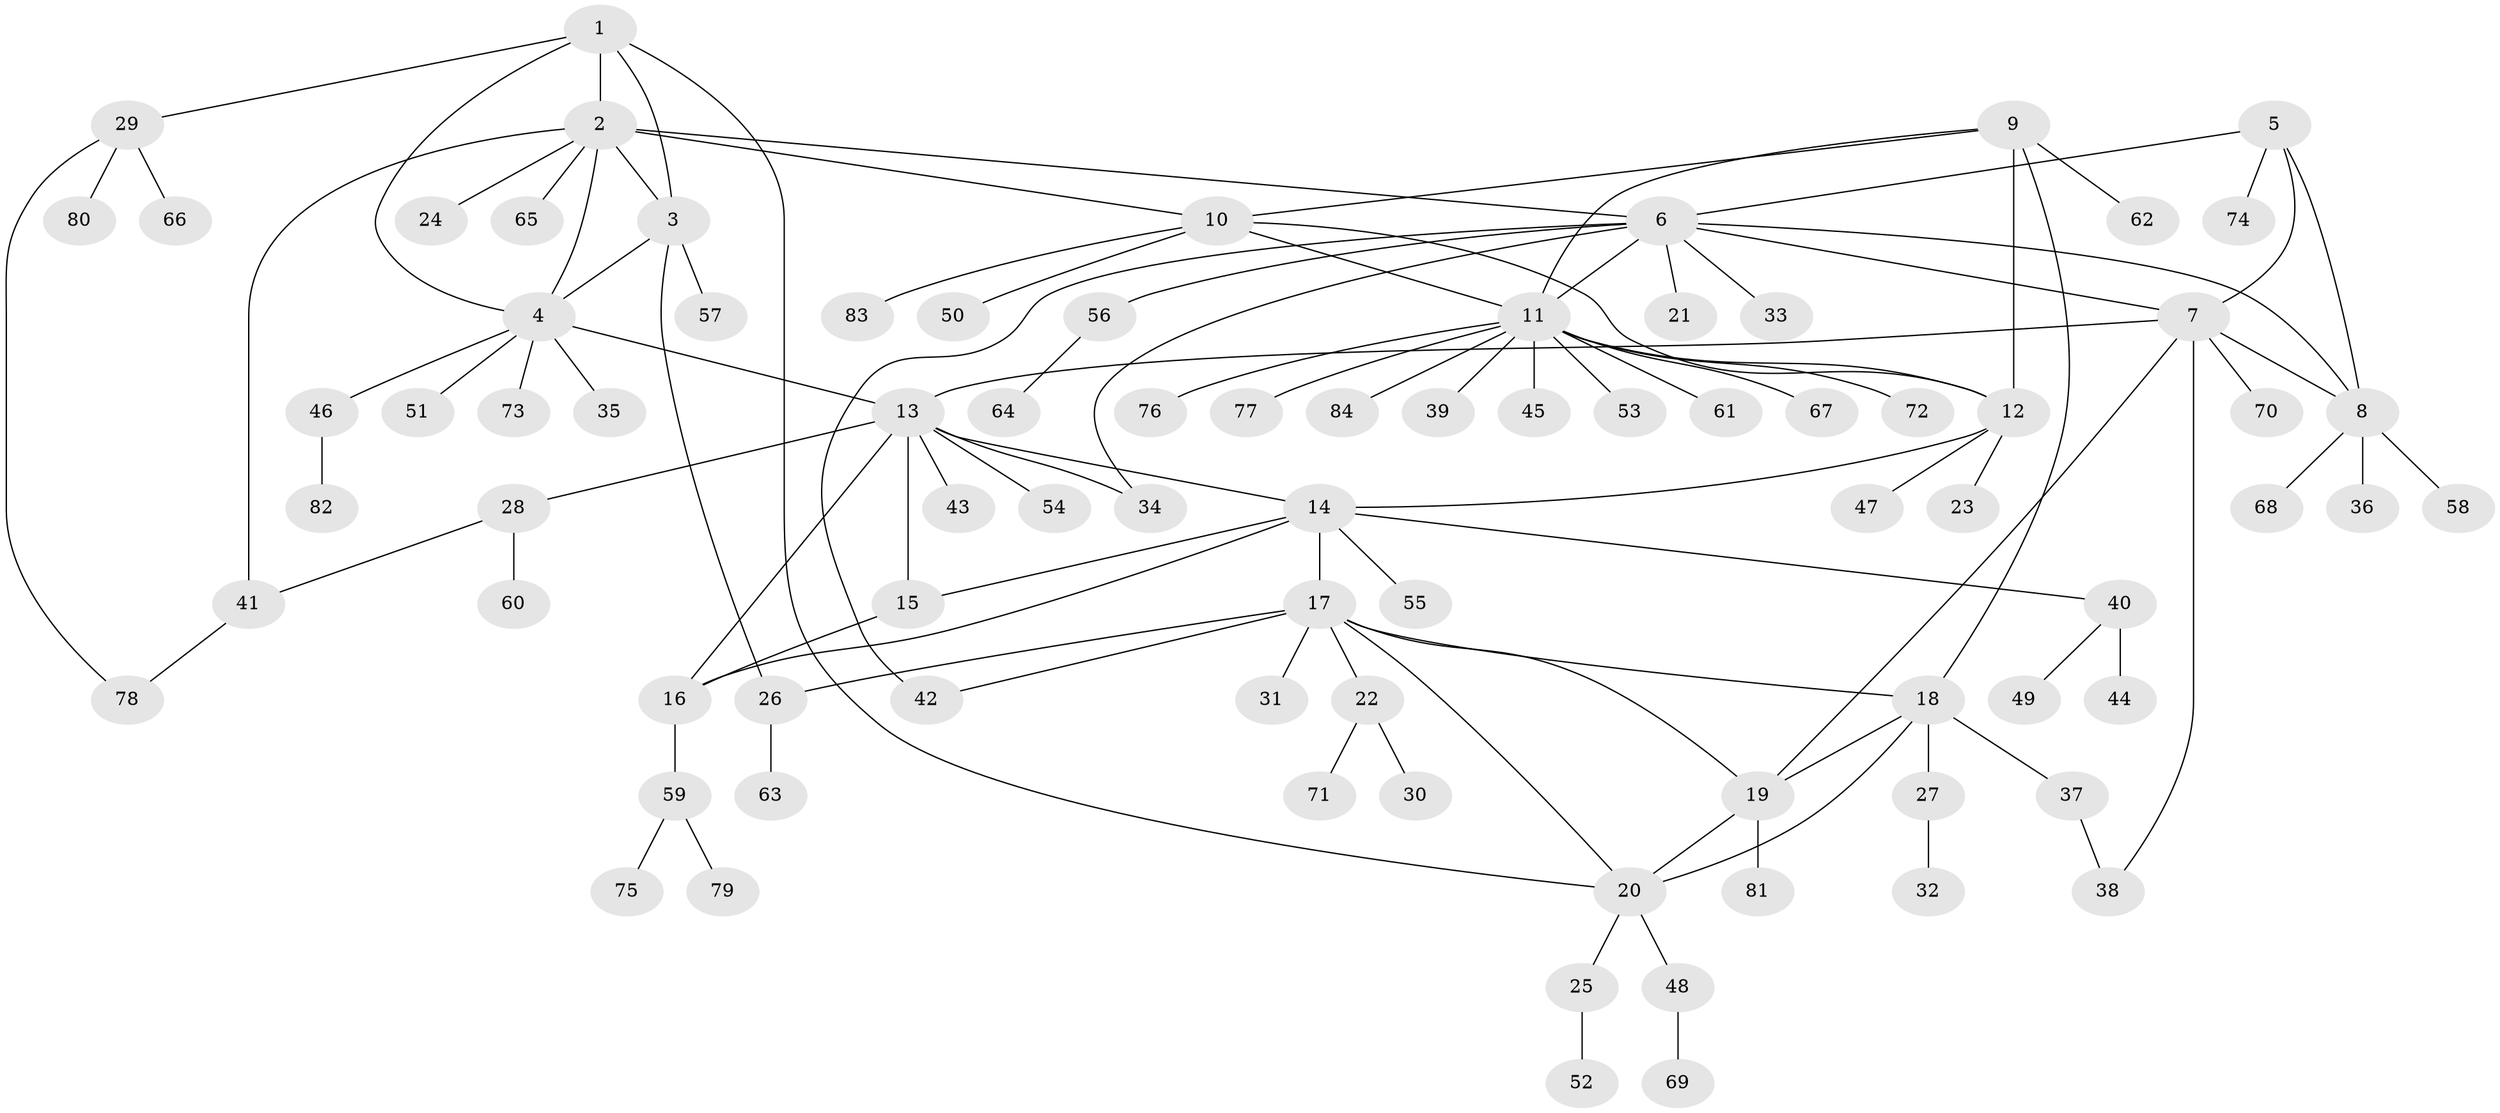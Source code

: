 // coarse degree distribution, {2: 0.16, 1: 0.72, 8: 0.04, 13: 0.04, 3: 0.04}
// Generated by graph-tools (version 1.1) at 2025/58/03/04/25 21:58:15]
// undirected, 84 vertices, 110 edges
graph export_dot {
graph [start="1"]
  node [color=gray90,style=filled];
  1;
  2;
  3;
  4;
  5;
  6;
  7;
  8;
  9;
  10;
  11;
  12;
  13;
  14;
  15;
  16;
  17;
  18;
  19;
  20;
  21;
  22;
  23;
  24;
  25;
  26;
  27;
  28;
  29;
  30;
  31;
  32;
  33;
  34;
  35;
  36;
  37;
  38;
  39;
  40;
  41;
  42;
  43;
  44;
  45;
  46;
  47;
  48;
  49;
  50;
  51;
  52;
  53;
  54;
  55;
  56;
  57;
  58;
  59;
  60;
  61;
  62;
  63;
  64;
  65;
  66;
  67;
  68;
  69;
  70;
  71;
  72;
  73;
  74;
  75;
  76;
  77;
  78;
  79;
  80;
  81;
  82;
  83;
  84;
  1 -- 2;
  1 -- 3;
  1 -- 4;
  1 -- 20;
  1 -- 29;
  2 -- 3;
  2 -- 4;
  2 -- 6;
  2 -- 10;
  2 -- 24;
  2 -- 41;
  2 -- 65;
  3 -- 4;
  3 -- 26;
  3 -- 57;
  4 -- 13;
  4 -- 35;
  4 -- 46;
  4 -- 51;
  4 -- 73;
  5 -- 6;
  5 -- 7;
  5 -- 8;
  5 -- 74;
  6 -- 7;
  6 -- 8;
  6 -- 11;
  6 -- 21;
  6 -- 33;
  6 -- 34;
  6 -- 42;
  6 -- 56;
  7 -- 8;
  7 -- 13;
  7 -- 19;
  7 -- 38;
  7 -- 70;
  8 -- 36;
  8 -- 58;
  8 -- 68;
  9 -- 10;
  9 -- 11;
  9 -- 12;
  9 -- 18;
  9 -- 62;
  10 -- 11;
  10 -- 12;
  10 -- 50;
  10 -- 83;
  11 -- 12;
  11 -- 39;
  11 -- 45;
  11 -- 53;
  11 -- 61;
  11 -- 67;
  11 -- 72;
  11 -- 76;
  11 -- 77;
  11 -- 84;
  12 -- 14;
  12 -- 23;
  12 -- 47;
  13 -- 14;
  13 -- 15;
  13 -- 16;
  13 -- 28;
  13 -- 34;
  13 -- 43;
  13 -- 54;
  14 -- 15;
  14 -- 16;
  14 -- 17;
  14 -- 40;
  14 -- 55;
  15 -- 16;
  16 -- 59;
  17 -- 18;
  17 -- 19;
  17 -- 20;
  17 -- 22;
  17 -- 26;
  17 -- 31;
  17 -- 42;
  18 -- 19;
  18 -- 20;
  18 -- 27;
  18 -- 37;
  19 -- 20;
  19 -- 81;
  20 -- 25;
  20 -- 48;
  22 -- 30;
  22 -- 71;
  25 -- 52;
  26 -- 63;
  27 -- 32;
  28 -- 41;
  28 -- 60;
  29 -- 66;
  29 -- 78;
  29 -- 80;
  37 -- 38;
  40 -- 44;
  40 -- 49;
  41 -- 78;
  46 -- 82;
  48 -- 69;
  56 -- 64;
  59 -- 75;
  59 -- 79;
}
